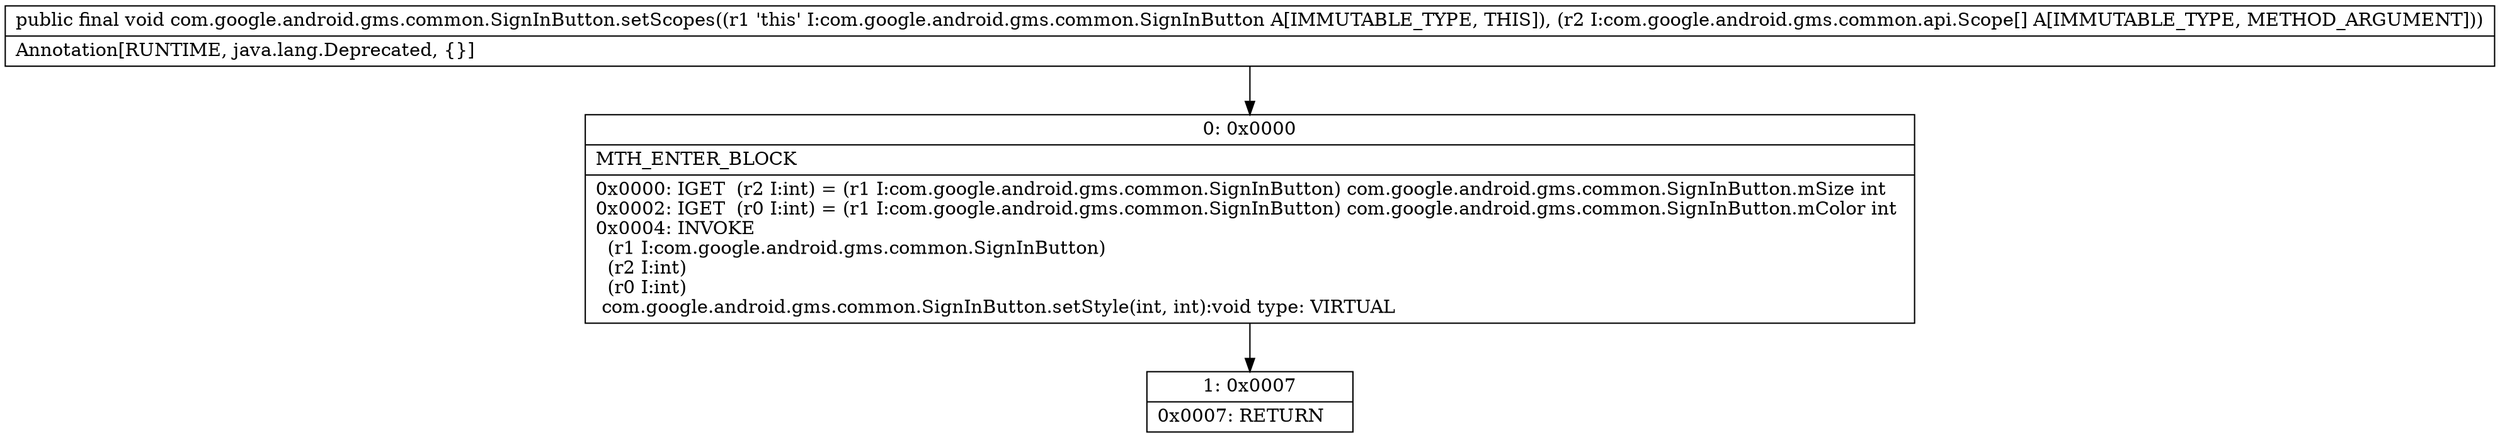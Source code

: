 digraph "CFG forcom.google.android.gms.common.SignInButton.setScopes([Lcom\/google\/android\/gms\/common\/api\/Scope;)V" {
Node_0 [shape=record,label="{0\:\ 0x0000|MTH_ENTER_BLOCK\l|0x0000: IGET  (r2 I:int) = (r1 I:com.google.android.gms.common.SignInButton) com.google.android.gms.common.SignInButton.mSize int \l0x0002: IGET  (r0 I:int) = (r1 I:com.google.android.gms.common.SignInButton) com.google.android.gms.common.SignInButton.mColor int \l0x0004: INVOKE  \l  (r1 I:com.google.android.gms.common.SignInButton)\l  (r2 I:int)\l  (r0 I:int)\l com.google.android.gms.common.SignInButton.setStyle(int, int):void type: VIRTUAL \l}"];
Node_1 [shape=record,label="{1\:\ 0x0007|0x0007: RETURN   \l}"];
MethodNode[shape=record,label="{public final void com.google.android.gms.common.SignInButton.setScopes((r1 'this' I:com.google.android.gms.common.SignInButton A[IMMUTABLE_TYPE, THIS]), (r2 I:com.google.android.gms.common.api.Scope[] A[IMMUTABLE_TYPE, METHOD_ARGUMENT]))  | Annotation[RUNTIME, java.lang.Deprecated, \{\}]\l}"];
MethodNode -> Node_0;
Node_0 -> Node_1;
}

